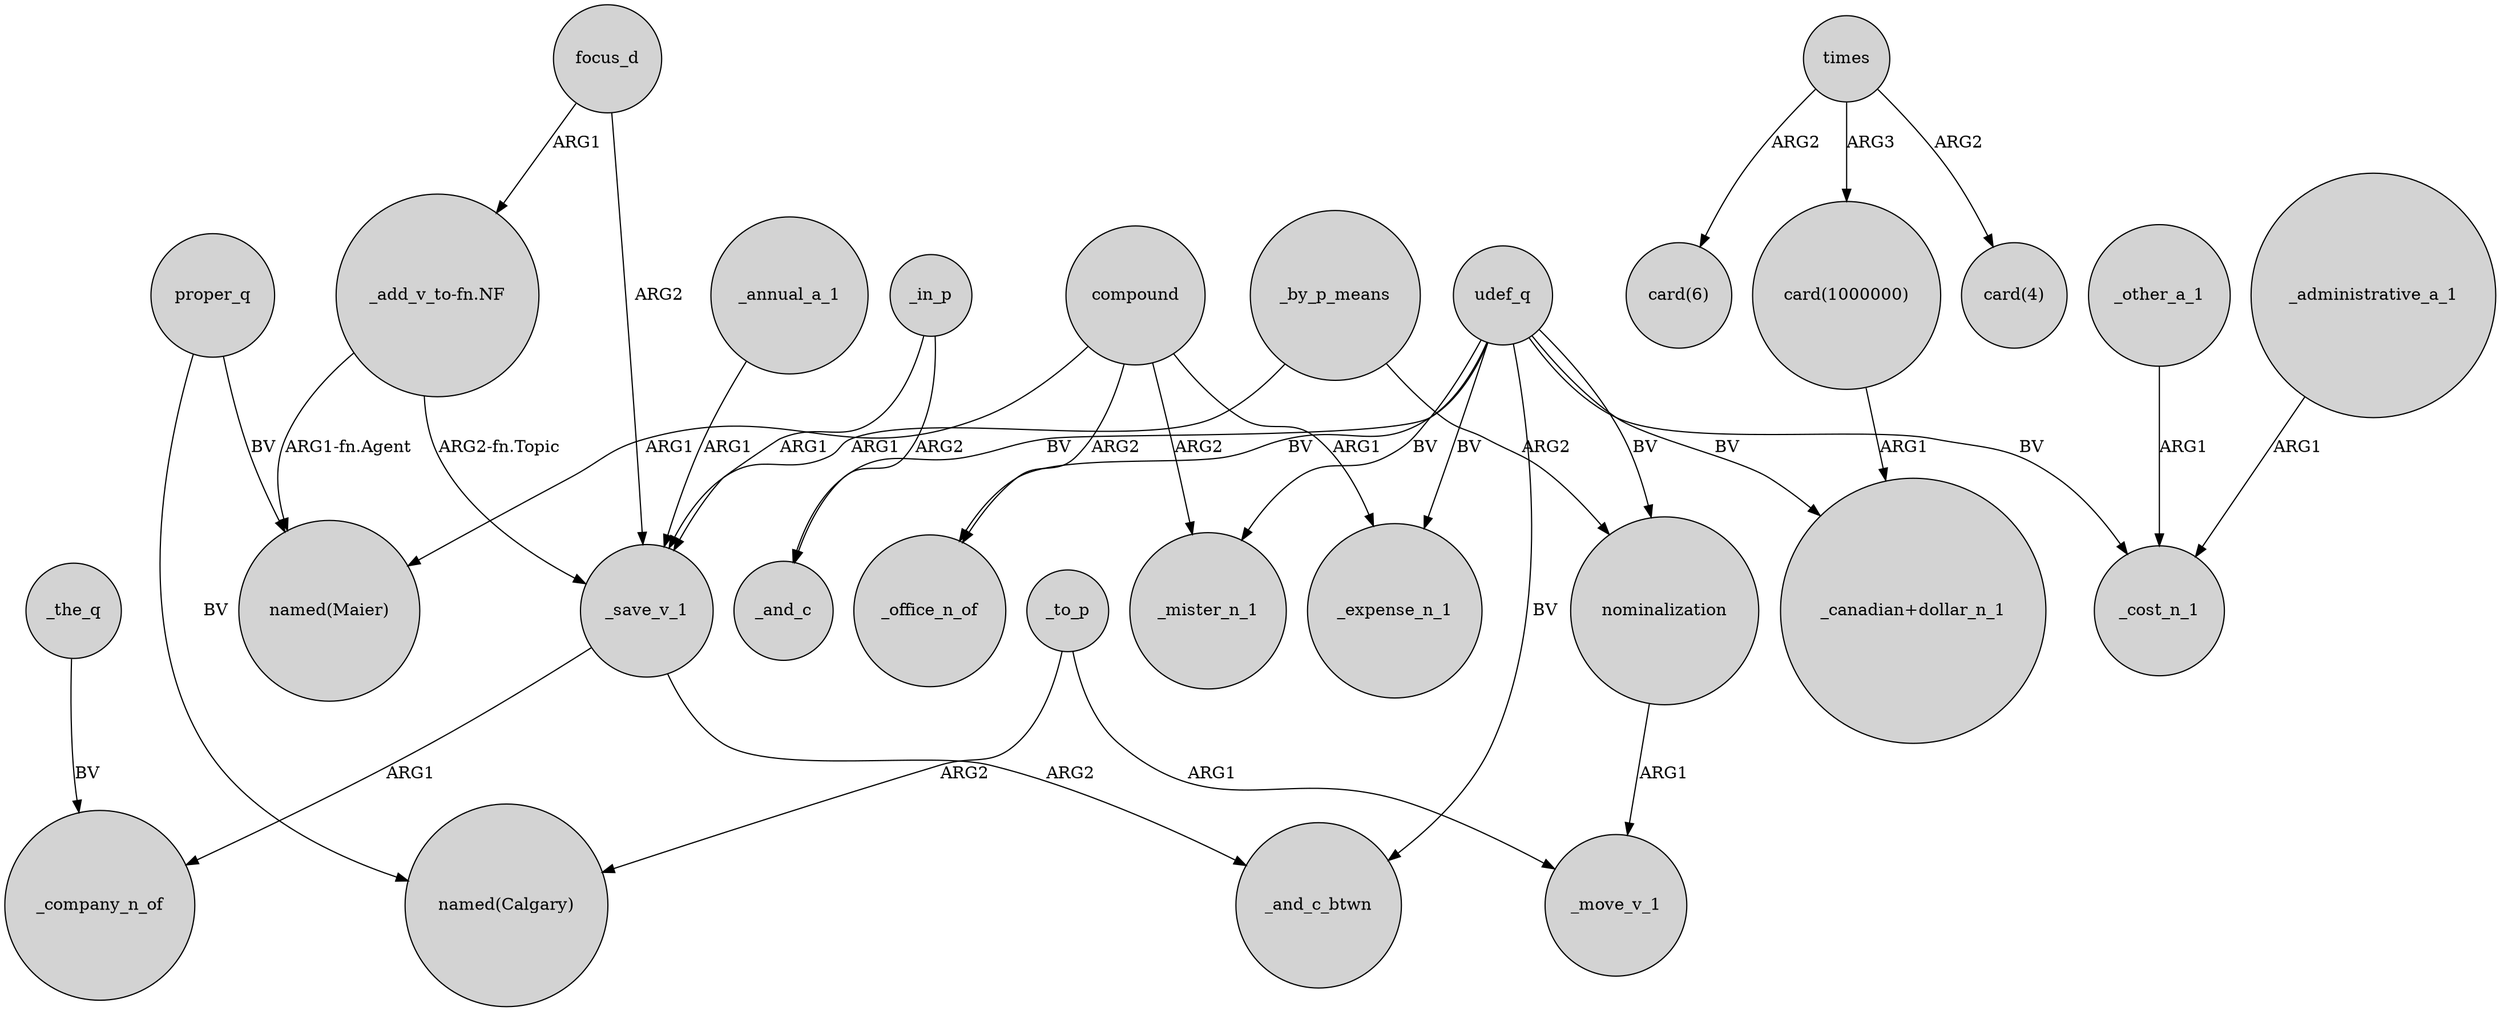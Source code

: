 digraph {
	node [shape=circle style=filled]
	udef_q -> _expense_n_1 [label=BV]
	udef_q -> _office_n_of [label=BV]
	_save_v_1 -> _and_c_btwn [label=ARG2]
	_to_p -> _move_v_1 [label=ARG1]
	_to_p -> "named(Calgary)" [label=ARG2]
	_annual_a_1 -> _save_v_1 [label=ARG1]
	compound -> _expense_n_1 [label=ARG1]
	_by_p_means -> nominalization [label=ARG2]
	"_add_v_to-fn.NF" -> _save_v_1 [label="ARG2-fn.Topic"]
	compound -> _mister_n_1 [label=ARG2]
	udef_q -> "_canadian+dollar_n_1" [label=BV]
	_other_a_1 -> _cost_n_1 [label=ARG1]
	proper_q -> "named(Calgary)" [label=BV]
	udef_q -> _mister_n_1 [label=BV]
	times -> "card(6)" [label=ARG2]
	"card(1000000)" -> "_canadian+dollar_n_1" [label=ARG1]
	compound -> "named(Maier)" [label=ARG1]
	udef_q -> _cost_n_1 [label=BV]
	_the_q -> _company_n_of [label=BV]
	proper_q -> "named(Maier)" [label=BV]
	_by_p_means -> _save_v_1 [label=ARG1]
	focus_d -> _save_v_1 [label=ARG2]
	times -> "card(4)" [label=ARG2]
	times -> "card(1000000)" [label=ARG3]
	udef_q -> nominalization [label=BV]
	_in_p -> _save_v_1 [label=ARG1]
	focus_d -> "_add_v_to-fn.NF" [label=ARG1]
	udef_q -> _and_c_btwn [label=BV]
	udef_q -> _and_c [label=BV]
	"_add_v_to-fn.NF" -> "named(Maier)" [label="ARG1-fn.Agent"]
	_in_p -> _and_c [label=ARG2]
	_save_v_1 -> _company_n_of [label=ARG1]
	compound -> _office_n_of [label=ARG2]
	nominalization -> _move_v_1 [label=ARG1]
	_administrative_a_1 -> _cost_n_1 [label=ARG1]
}
